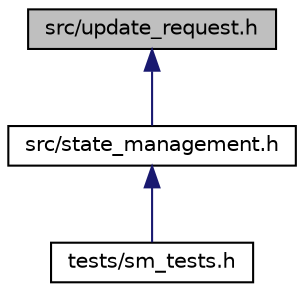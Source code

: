 digraph "src/update_request.h"
{
 // LATEX_PDF_SIZE
  edge [fontname="Helvetica",fontsize="10",labelfontname="Helvetica",labelfontsize="10"];
  node [fontname="Helvetica",fontsize="10",shape=record];
  Node1 [label="src/update_request.h",height=0.2,width=0.4,color="black", fillcolor="grey75", style="filled", fontcolor="black",tooltip="Update Request SM interface to be used by UCM."];
  Node1 -> Node2 [dir="back",color="midnightblue",fontsize="10",style="solid",fontname="Helvetica"];
  Node2 [label="src/state_management.h",height=0.2,width=0.4,color="black", fillcolor="white", style="filled",URL="$state__management_8h.html",tooltip="State Management main header file."];
  Node2 -> Node3 [dir="back",color="midnightblue",fontsize="10",style="solid",fontname="Helvetica"];
  Node3 [label="tests/sm_tests.h",height=0.2,width=0.4,color="black", fillcolor="white", style="filled",URL="$sm__tests_8h.html",tooltip="Header with text fixture and basic includes for SM tests."];
}
